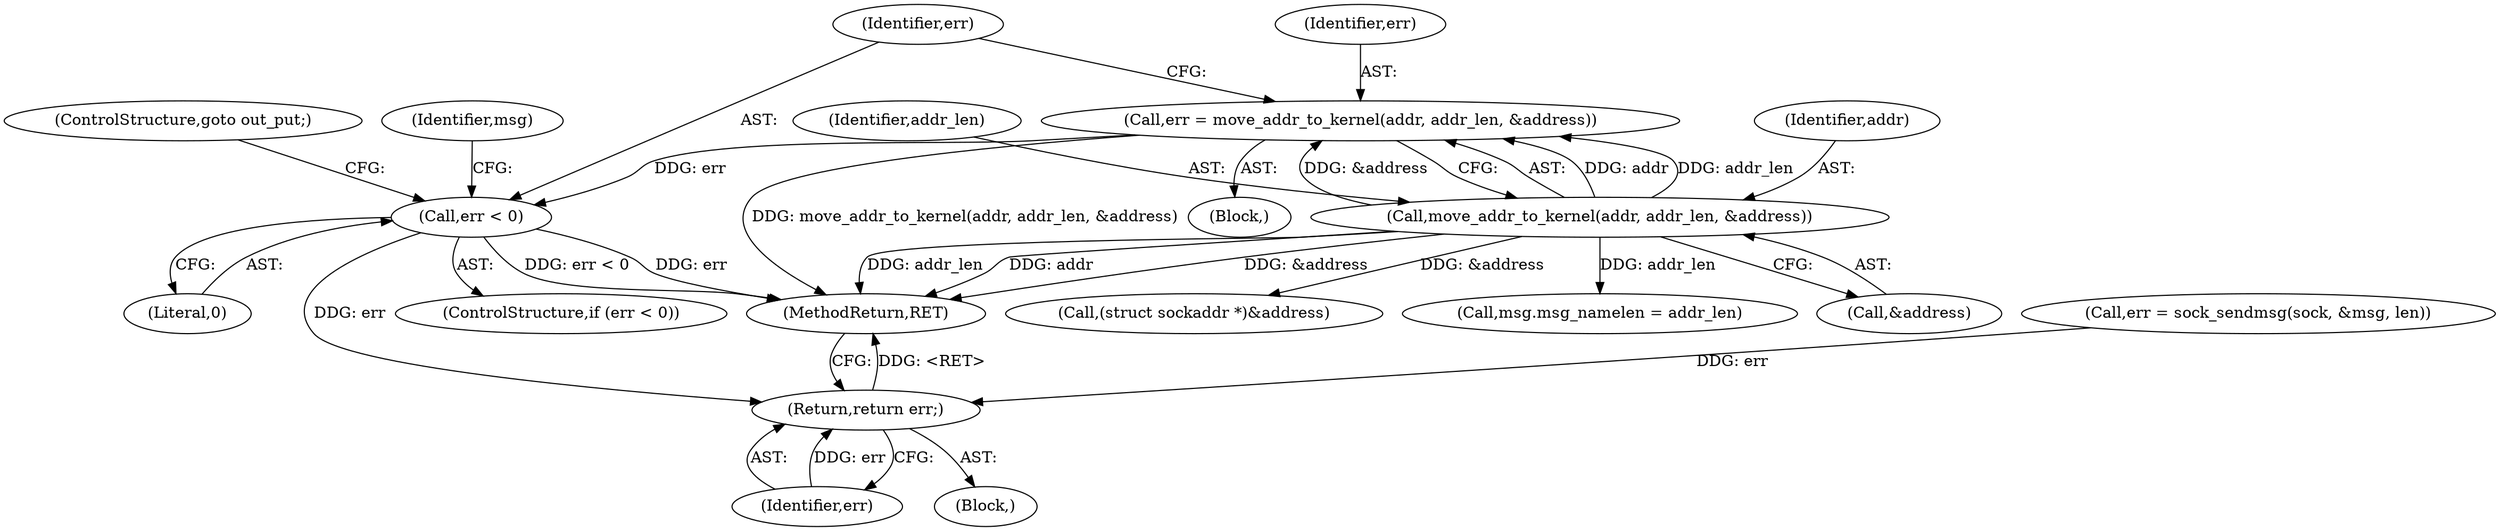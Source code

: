 digraph "0_linux_4de930efc23b92ddf88ce91c405ee645fe6e27ea@API" {
"1000193" [label="(Call,err = move_addr_to_kernel(addr, addr_len, &address))"];
"1000195" [label="(Call,move_addr_to_kernel(addr, addr_len, &address))"];
"1000201" [label="(Call,err < 0)"];
"1000248" [label="(Return,return err;)"];
"1000204" [label="(ControlStructure,goto out_put;)"];
"1000234" [label="(Call,err = sock_sendmsg(sock, &msg, len))"];
"1000209" [label="(Call,(struct sockaddr *)&address)"];
"1000250" [label="(MethodReturn,RET)"];
"1000213" [label="(Call,msg.msg_namelen = addr_len)"];
"1000192" [label="(Block,)"];
"1000249" [label="(Identifier,err)"];
"1000195" [label="(Call,move_addr_to_kernel(addr, addr_len, &address))"];
"1000201" [label="(Call,err < 0)"];
"1000194" [label="(Identifier,err)"];
"1000193" [label="(Call,err = move_addr_to_kernel(addr, addr_len, &address))"];
"1000202" [label="(Identifier,err)"];
"1000200" [label="(ControlStructure,if (err < 0))"];
"1000203" [label="(Literal,0)"];
"1000198" [label="(Call,&address)"];
"1000196" [label="(Identifier,addr)"];
"1000207" [label="(Identifier,msg)"];
"1000114" [label="(Block,)"];
"1000248" [label="(Return,return err;)"];
"1000197" [label="(Identifier,addr_len)"];
"1000193" -> "1000192"  [label="AST: "];
"1000193" -> "1000195"  [label="CFG: "];
"1000194" -> "1000193"  [label="AST: "];
"1000195" -> "1000193"  [label="AST: "];
"1000202" -> "1000193"  [label="CFG: "];
"1000193" -> "1000250"  [label="DDG: move_addr_to_kernel(addr, addr_len, &address)"];
"1000195" -> "1000193"  [label="DDG: addr"];
"1000195" -> "1000193"  [label="DDG: addr_len"];
"1000195" -> "1000193"  [label="DDG: &address"];
"1000193" -> "1000201"  [label="DDG: err"];
"1000195" -> "1000198"  [label="CFG: "];
"1000196" -> "1000195"  [label="AST: "];
"1000197" -> "1000195"  [label="AST: "];
"1000198" -> "1000195"  [label="AST: "];
"1000195" -> "1000250"  [label="DDG: addr_len"];
"1000195" -> "1000250"  [label="DDG: addr"];
"1000195" -> "1000250"  [label="DDG: &address"];
"1000195" -> "1000209"  [label="DDG: &address"];
"1000195" -> "1000213"  [label="DDG: addr_len"];
"1000201" -> "1000200"  [label="AST: "];
"1000201" -> "1000203"  [label="CFG: "];
"1000202" -> "1000201"  [label="AST: "];
"1000203" -> "1000201"  [label="AST: "];
"1000204" -> "1000201"  [label="CFG: "];
"1000207" -> "1000201"  [label="CFG: "];
"1000201" -> "1000250"  [label="DDG: err < 0"];
"1000201" -> "1000250"  [label="DDG: err"];
"1000201" -> "1000248"  [label="DDG: err"];
"1000248" -> "1000114"  [label="AST: "];
"1000248" -> "1000249"  [label="CFG: "];
"1000249" -> "1000248"  [label="AST: "];
"1000250" -> "1000248"  [label="CFG: "];
"1000248" -> "1000250"  [label="DDG: <RET>"];
"1000249" -> "1000248"  [label="DDG: err"];
"1000234" -> "1000248"  [label="DDG: err"];
}
